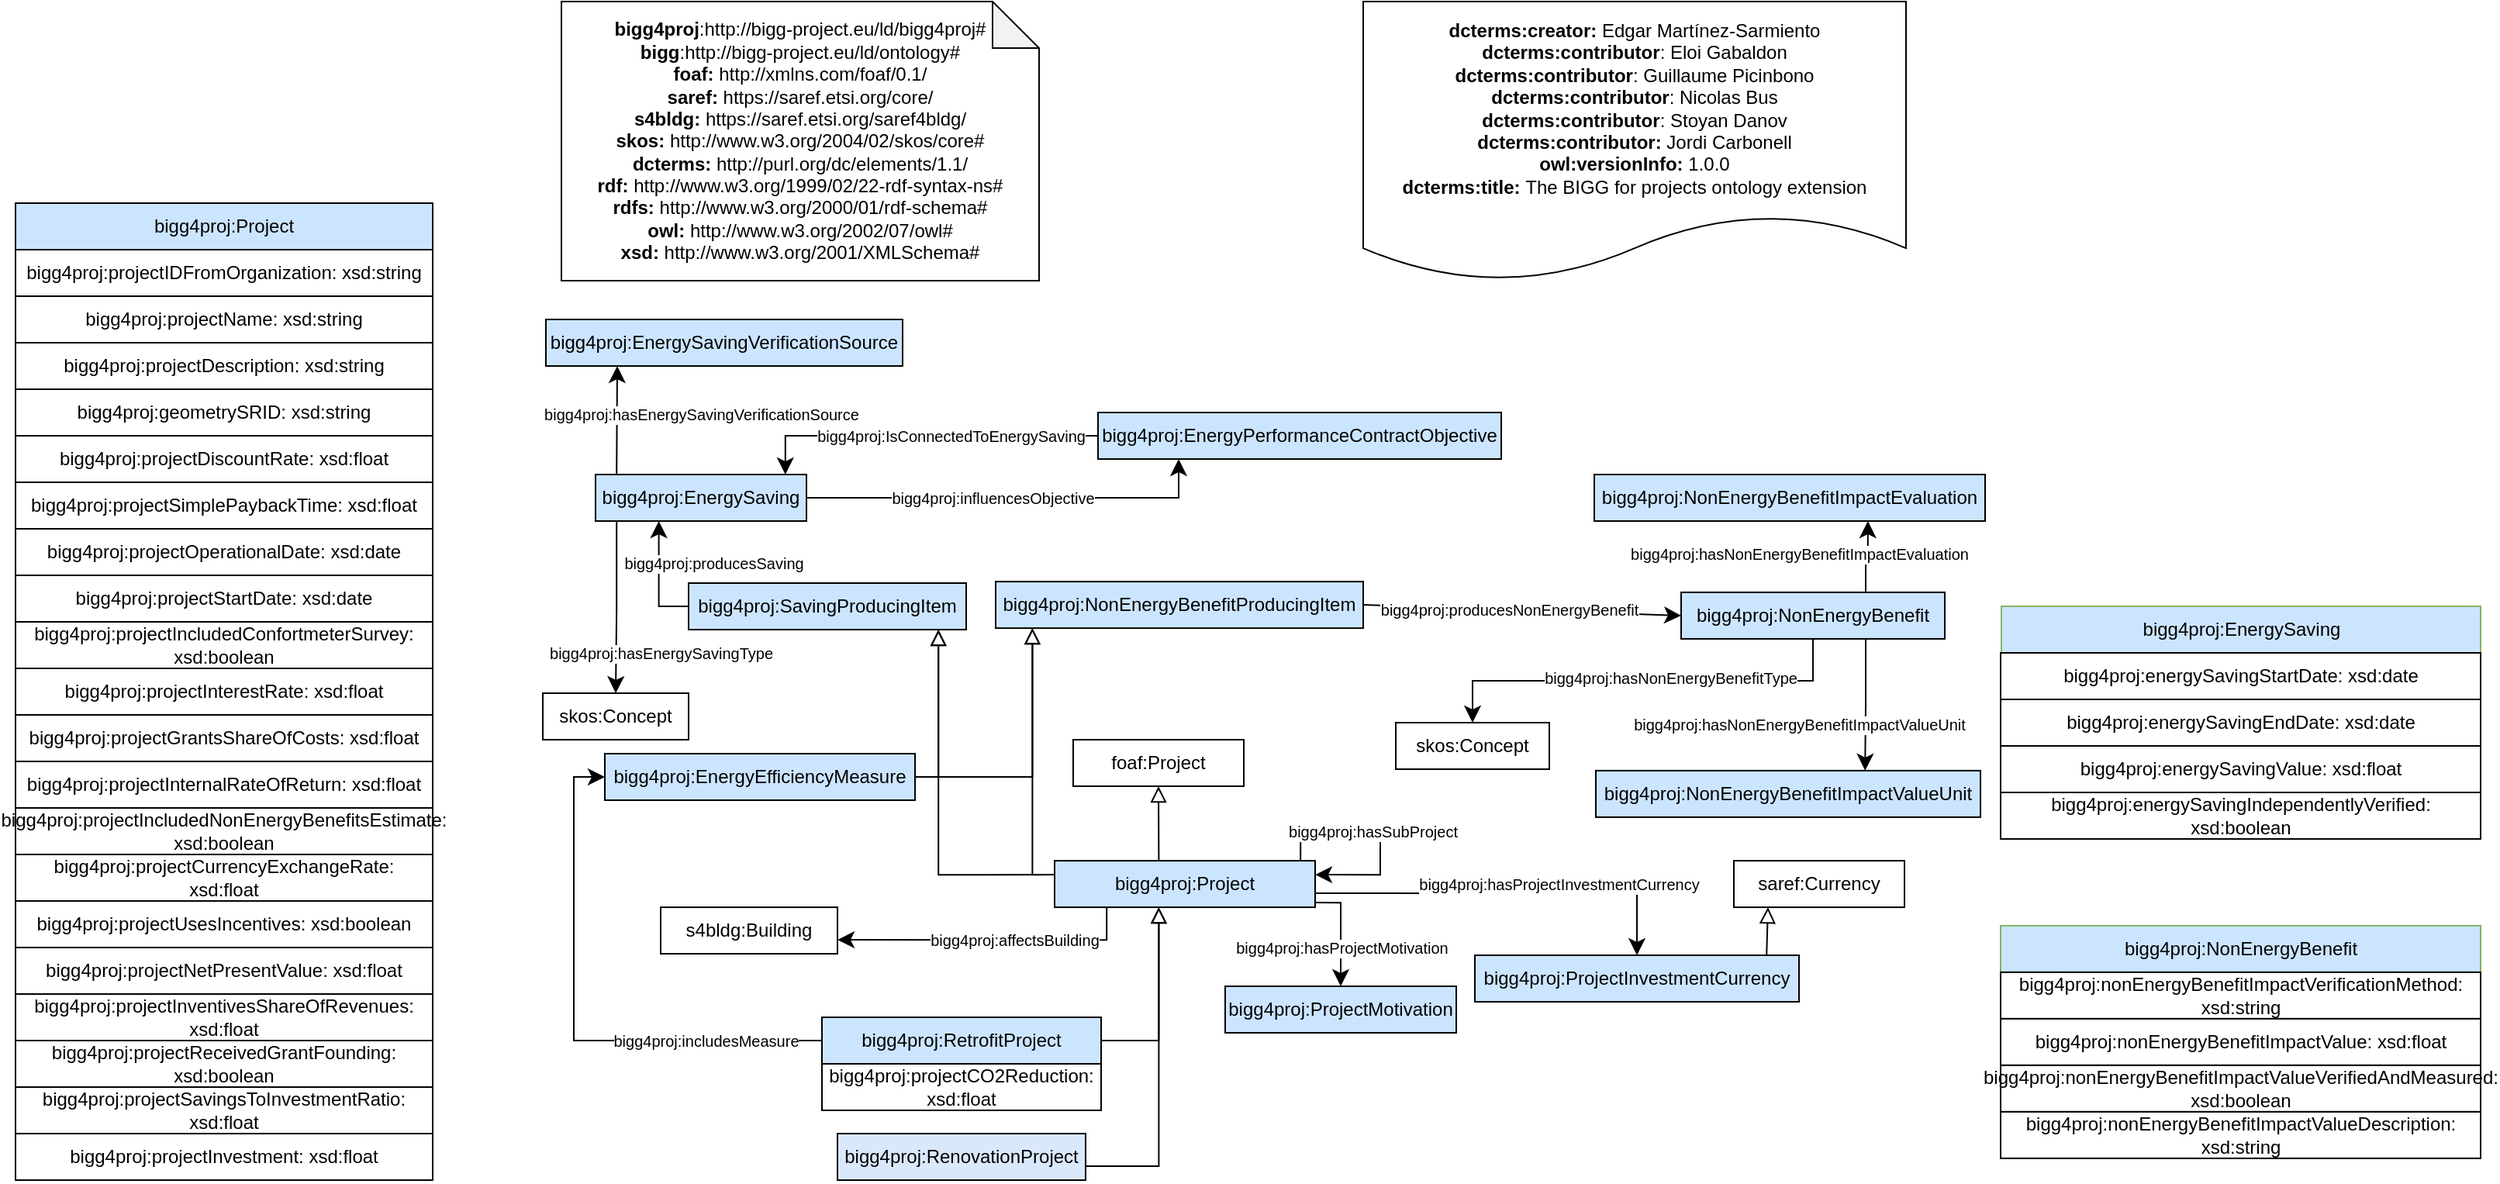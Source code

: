 <mxfile version="20.5.3" type="embed"><diagram id="KgLYHpspB5AZDMCy-aYB" name="Page-1"><mxGraphModel dx="1613" dy="308" grid="1" gridSize="10" guides="1" tooltips="1" connect="1" arrows="1" fold="1" page="1" pageScale="1" pageWidth="827" pageHeight="1169" math="0" shadow="0"><root><mxCell id="0"/><mxCell id="1" parent="0"/><mxCell id="3" value="&lt;div&gt;&lt;b&gt;bigg4proj&lt;/b&gt;:http://bigg-project.eu/ld/bigg4proj#&lt;/div&gt;&lt;div&gt;&lt;b&gt;bigg&lt;/b&gt;:http://bigg-project.eu/ld/ontology#&lt;br&gt;&lt;/div&gt;&lt;div&gt;&lt;/div&gt;&lt;div&gt;&lt;/div&gt;&lt;b&gt;foaf:&amp;nbsp;&lt;/b&gt;http://xmlns.com/foaf/0.1/&lt;br&gt;&lt;b&gt;saref:&lt;/b&gt;&amp;nbsp;https://saref.etsi.org/core/&lt;br&gt;&lt;b&gt;s4bldg:&amp;nbsp;&lt;/b&gt;https://saref.etsi.org/saref4bldg/&lt;br&gt;&lt;b&gt;skos:&amp;nbsp;&lt;/b&gt;http://www.w3.org/2004/02/skos/core#&lt;br&gt;&lt;span style=&quot;border-color: var(--border-color);&quot;&gt;&lt;b&gt;dcterms:&lt;/b&gt;&amp;nbsp;http://purl.org/dc/elements/1.1/&lt;br&gt;&lt;div&gt;&lt;b&gt;rdf:&amp;nbsp;&lt;/b&gt;http://www.w3.org/1999/02/22-rdf-syntax-ns#&lt;/div&gt;&lt;div&gt;&lt;b&gt;rdfs:&amp;nbsp;&lt;/b&gt;http://www.w3.org/2000/01/rdf-schema#&lt;/div&gt;&lt;div&gt;&lt;b&gt;owl:&lt;/b&gt;&amp;nbsp;http://www.w3.org/2002/07/owl#&lt;/div&gt;&lt;div&gt;&lt;b&gt;xsd:&amp;nbsp;&lt;/b&gt;http://www.w3.org/2001/XMLSchema#&lt;/div&gt;&lt;/span&gt;" style="shape=note;whiteSpace=wrap;html=1;backgroundOutline=1;darkOpacity=0.05;align=center;" parent="1" vertex="1"><mxGeometry x="-418" y="160" width="308" height="180" as="geometry"/></mxCell><mxCell id="189" value="&lt;div style=&quot;&quot;&gt;&lt;div&gt;&lt;b&gt;dcterms:creator:&lt;/b&gt;&amp;nbsp;Edgar Martínez-Sarmiento&lt;/div&gt;&lt;div&gt;&lt;div&gt;&lt;b&gt;dc&lt;/b&gt;&lt;b&gt;terms&lt;/b&gt;&lt;b&gt;:contributor&lt;/b&gt;:&amp;nbsp;Eloi Gabaldon&lt;/div&gt;&lt;div&gt;&lt;b&gt;dc&lt;/b&gt;&lt;b&gt;terms&lt;/b&gt;&lt;b&gt;:contributor&lt;/b&gt;:&amp;nbsp;Guillaume Picinbono&lt;/div&gt;&lt;div&gt;&lt;b&gt;dc&lt;/b&gt;&lt;b&gt;terms&lt;/b&gt;&lt;b&gt;:contributor&lt;/b&gt;:&amp;nbsp;Nicolas Bus&lt;/div&gt;&lt;div&gt;&lt;b&gt;dc&lt;/b&gt;&lt;b&gt;terms&lt;/b&gt;&lt;b&gt;:contributor&lt;/b&gt;:&amp;nbsp;Stoyan Danov&lt;/div&gt;&lt;div&gt;&lt;b&gt;dc&lt;/b&gt;&lt;b&gt;terms&lt;/b&gt;&lt;b&gt;:contributor:&amp;nbsp;&lt;/b&gt;Jordi Carbonell&lt;/div&gt;&lt;/div&gt;&lt;div&gt;&lt;b&gt;owl:versionInfo:&lt;/b&gt;&amp;nbsp;1.0.0&lt;/div&gt;&lt;div&gt;&lt;b&gt;dcterms:title:&lt;/b&gt;&amp;nbsp;The BIGG for projects ontology extension&lt;/div&gt;&lt;/div&gt;" style="shape=document;whiteSpace=wrap;html=1;boundedLbl=1;labelBackgroundColor=#ffffff;strokeColor=#000000;fontSize=12;fontColor=#000000;size=0.233;align=center;labelPosition=center;verticalLabelPosition=middle;verticalAlign=middle;" parent="1" vertex="1"><mxGeometry x="99" y="160" width="350" height="180" as="geometry"/></mxCell><mxCell id="393" value="bigg4proj:Project" style="rounded=0;whiteSpace=wrap;html=1;snapToPoint=1;points=[[0.1,0],[0.2,0],[0.3,0],[0.4,0],[0.5,0],[0.6,0],[0.7,0],[0.8,0],[0.9,0],[0,0.1],[0,0.3],[0,0.5],[0,0.7],[0,0.9],[0.1,1],[0.2,1],[0.3,1],[0.4,1],[0.5,1],[0.6,1],[0.7,1],[0.8,1],[0.9,1],[1,0.1],[1,0.3],[1,0.5],[1,0.7],[1,0.9]];fillColor=#CCE5FF;strokeColor=#000000;" parent="1" vertex="1"><mxGeometry x="-770" y="290" width="269" height="30" as="geometry"/></mxCell><mxCell id="394" value="&lt;font style=&quot;font-size: 12px;&quot;&gt;bigg4proj:projectIDFromOrganization: xsd:string&lt;/font&gt;" style="rounded=0;whiteSpace=wrap;html=1;snapToPoint=1;points=[[0.1,0],[0.2,0],[0.3,0],[0.4,0],[0.5,0],[0.6,0],[0.7,0],[0.8,0],[0.9,0],[0,0.1],[0,0.3],[0,0.5],[0,0.7],[0,0.9],[0.1,1],[0.2,1],[0.3,1],[0.4,1],[0.5,1],[0.6,1],[0.7,1],[0.8,1],[0.9,1],[1,0.1],[1,0.3],[1,0.5],[1,0.7],[1,0.9]];fontSize=8;" parent="1" vertex="1"><mxGeometry x="-770" y="320" width="269" height="30" as="geometry"/></mxCell><mxCell id="395" value="&lt;font style=&quot;font-size: 12px;&quot;&gt;bigg4proj:projectName: xsd:string&lt;/font&gt;" style="rounded=0;whiteSpace=wrap;html=1;snapToPoint=1;points=[[0.1,0],[0.2,0],[0.3,0],[0.4,0],[0.5,0],[0.6,0],[0.7,0],[0.8,0],[0.9,0],[0,0.1],[0,0.3],[0,0.5],[0,0.7],[0,0.9],[0.1,1],[0.2,1],[0.3,1],[0.4,1],[0.5,1],[0.6,1],[0.7,1],[0.8,1],[0.9,1],[1,0.1],[1,0.3],[1,0.5],[1,0.7],[1,0.9]];fontSize=8;" parent="1" vertex="1"><mxGeometry x="-770" y="350" width="269" height="30" as="geometry"/></mxCell><mxCell id="396" value="&lt;font style=&quot;font-size: 12px;&quot;&gt;bigg4proj:projectDescription: xsd:string&lt;/font&gt;" style="rounded=0;whiteSpace=wrap;html=1;snapToPoint=1;points=[[0.1,0],[0.2,0],[0.3,0],[0.4,0],[0.5,0],[0.6,0],[0.7,0],[0.8,0],[0.9,0],[0,0.1],[0,0.3],[0,0.5],[0,0.7],[0,0.9],[0.1,1],[0.2,1],[0.3,1],[0.4,1],[0.5,1],[0.6,1],[0.7,1],[0.8,1],[0.9,1],[1,0.1],[1,0.3],[1,0.5],[1,0.7],[1,0.9]];fontSize=8;" parent="1" vertex="1"><mxGeometry x="-770" y="380" width="269" height="30" as="geometry"/></mxCell><mxCell id="397" value="&lt;font style=&quot;font-size: 12px;&quot;&gt;bigg4proj:geometrySRID: xsd:string&lt;/font&gt;" style="rounded=0;whiteSpace=wrap;html=1;snapToPoint=1;points=[[0.1,0],[0.2,0],[0.3,0],[0.4,0],[0.5,0],[0.6,0],[0.7,0],[0.8,0],[0.9,0],[0,0.1],[0,0.3],[0,0.5],[0,0.7],[0,0.9],[0.1,1],[0.2,1],[0.3,1],[0.4,1],[0.5,1],[0.6,1],[0.7,1],[0.8,1],[0.9,1],[1,0.1],[1,0.3],[1,0.5],[1,0.7],[1,0.9]];fontSize=8;" parent="1" vertex="1"><mxGeometry x="-770" y="410" width="269" height="30" as="geometry"/></mxCell><mxCell id="399" value="&lt;font style=&quot;font-size: 12px;&quot;&gt;bigg4proj:projectDiscountRate: xsd:float&lt;/font&gt;" style="rounded=0;whiteSpace=wrap;html=1;snapToPoint=1;points=[[0.1,0],[0.2,0],[0.3,0],[0.4,0],[0.5,0],[0.6,0],[0.7,0],[0.8,0],[0.9,0],[0,0.1],[0,0.3],[0,0.5],[0,0.7],[0,0.9],[0.1,1],[0.2,1],[0.3,1],[0.4,1],[0.5,1],[0.6,1],[0.7,1],[0.8,1],[0.9,1],[1,0.1],[1,0.3],[1,0.5],[1,0.7],[1,0.9]];fontSize=8;" parent="1" vertex="1"><mxGeometry x="-770" y="440" width="269" height="30" as="geometry"/></mxCell><mxCell id="400" value="&lt;font style=&quot;font-size: 12px;&quot;&gt;bigg4proj:projectSimplePaybackTime: xsd:float&lt;/font&gt;" style="rounded=0;whiteSpace=wrap;html=1;snapToPoint=1;points=[[0.1,0],[0.2,0],[0.3,0],[0.4,0],[0.5,0],[0.6,0],[0.7,0],[0.8,0],[0.9,0],[0,0.1],[0,0.3],[0,0.5],[0,0.7],[0,0.9],[0.1,1],[0.2,1],[0.3,1],[0.4,1],[0.5,1],[0.6,1],[0.7,1],[0.8,1],[0.9,1],[1,0.1],[1,0.3],[1,0.5],[1,0.7],[1,0.9]];fontSize=8;" parent="1" vertex="1"><mxGeometry x="-770" y="470" width="269" height="30" as="geometry"/></mxCell><mxCell id="401" value="&lt;font style=&quot;font-size: 12px;&quot;&gt;bigg4proj:projectOperationalDate: xsd:date&lt;/font&gt;" style="rounded=0;whiteSpace=wrap;html=1;snapToPoint=1;points=[[0.1,0],[0.2,0],[0.3,0],[0.4,0],[0.5,0],[0.6,0],[0.7,0],[0.8,0],[0.9,0],[0,0.1],[0,0.3],[0,0.5],[0,0.7],[0,0.9],[0.1,1],[0.2,1],[0.3,1],[0.4,1],[0.5,1],[0.6,1],[0.7,1],[0.8,1],[0.9,1],[1,0.1],[1,0.3],[1,0.5],[1,0.7],[1,0.9]];fontSize=8;" parent="1" vertex="1"><mxGeometry x="-770" y="500" width="269" height="30" as="geometry"/></mxCell><mxCell id="402" value="&lt;font style=&quot;font-size: 12px;&quot;&gt;bigg4proj:projectStartDate: xsd:date&lt;/font&gt;" style="rounded=0;whiteSpace=wrap;html=1;snapToPoint=1;points=[[0.1,0],[0.2,0],[0.3,0],[0.4,0],[0.5,0],[0.6,0],[0.7,0],[0.8,0],[0.9,0],[0,0.1],[0,0.3],[0,0.5],[0,0.7],[0,0.9],[0.1,1],[0.2,1],[0.3,1],[0.4,1],[0.5,1],[0.6,1],[0.7,1],[0.8,1],[0.9,1],[1,0.1],[1,0.3],[1,0.5],[1,0.7],[1,0.9]];fontSize=8;" parent="1" vertex="1"><mxGeometry x="-770" y="530" width="269" height="30" as="geometry"/></mxCell><mxCell id="403" value="&lt;font style=&quot;font-size: 12px;&quot;&gt;bigg4proj:projectIncludedConfortmeterSurvey: xsd:boolean&lt;/font&gt;" style="rounded=0;whiteSpace=wrap;html=1;snapToPoint=1;points=[[0.1,0],[0.2,0],[0.3,0],[0.4,0],[0.5,0],[0.6,0],[0.7,0],[0.8,0],[0.9,0],[0,0.1],[0,0.3],[0,0.5],[0,0.7],[0,0.9],[0.1,1],[0.2,1],[0.3,1],[0.4,1],[0.5,1],[0.6,1],[0.7,1],[0.8,1],[0.9,1],[1,0.1],[1,0.3],[1,0.5],[1,0.7],[1,0.9]];fontSize=8;" parent="1" vertex="1"><mxGeometry x="-770" y="560" width="269" height="30" as="geometry"/></mxCell><mxCell id="404" value="&lt;font style=&quot;font-size: 12px;&quot;&gt;bigg4proj:projectInterestRate: xsd:float&lt;/font&gt;" style="rounded=0;whiteSpace=wrap;html=1;snapToPoint=1;points=[[0.1,0],[0.2,0],[0.3,0],[0.4,0],[0.5,0],[0.6,0],[0.7,0],[0.8,0],[0.9,0],[0,0.1],[0,0.3],[0,0.5],[0,0.7],[0,0.9],[0.1,1],[0.2,1],[0.3,1],[0.4,1],[0.5,1],[0.6,1],[0.7,1],[0.8,1],[0.9,1],[1,0.1],[1,0.3],[1,0.5],[1,0.7],[1,0.9]];fontSize=8;" parent="1" vertex="1"><mxGeometry x="-770" y="590" width="269" height="30" as="geometry"/></mxCell><mxCell id="405" value="&lt;font style=&quot;font-size: 12px;&quot;&gt;bigg4proj:projectGrantsShareOfCosts: xsd:float&lt;/font&gt;" style="rounded=0;whiteSpace=wrap;html=1;snapToPoint=1;points=[[0.1,0],[0.2,0],[0.3,0],[0.4,0],[0.5,0],[0.6,0],[0.7,0],[0.8,0],[0.9,0],[0,0.1],[0,0.3],[0,0.5],[0,0.7],[0,0.9],[0.1,1],[0.2,1],[0.3,1],[0.4,1],[0.5,1],[0.6,1],[0.7,1],[0.8,1],[0.9,1],[1,0.1],[1,0.3],[1,0.5],[1,0.7],[1,0.9]];fontSize=8;" parent="1" vertex="1"><mxGeometry x="-770" y="620" width="269" height="30" as="geometry"/></mxCell><mxCell id="406" value="&lt;font style=&quot;font-size: 12px;&quot;&gt;bigg4proj:projectInternalRateOfReturn: xsd:float&lt;/font&gt;" style="rounded=0;whiteSpace=wrap;html=1;snapToPoint=1;points=[[0.1,0],[0.2,0],[0.3,0],[0.4,0],[0.5,0],[0.6,0],[0.7,0],[0.8,0],[0.9,0],[0,0.1],[0,0.3],[0,0.5],[0,0.7],[0,0.9],[0.1,1],[0.2,1],[0.3,1],[0.4,1],[0.5,1],[0.6,1],[0.7,1],[0.8,1],[0.9,1],[1,0.1],[1,0.3],[1,0.5],[1,0.7],[1,0.9]];fontSize=8;" parent="1" vertex="1"><mxGeometry x="-770" y="650" width="269" height="30" as="geometry"/></mxCell><mxCell id="407" value="&lt;font style=&quot;font-size: 12px;&quot;&gt;bigg4proj:projectIncludedNonEnergyBenefitsEstimate: xsd:boolean&lt;/font&gt;" style="rounded=0;whiteSpace=wrap;html=1;snapToPoint=1;points=[[0.1,0],[0.2,0],[0.3,0],[0.4,0],[0.5,0],[0.6,0],[0.7,0],[0.8,0],[0.9,0],[0,0.1],[0,0.3],[0,0.5],[0,0.7],[0,0.9],[0.1,1],[0.2,1],[0.3,1],[0.4,1],[0.5,1],[0.6,1],[0.7,1],[0.8,1],[0.9,1],[1,0.1],[1,0.3],[1,0.5],[1,0.7],[1,0.9]];fontSize=8;" parent="1" vertex="1"><mxGeometry x="-770" y="680" width="269" height="30" as="geometry"/></mxCell><mxCell id="408" value="&lt;font style=&quot;font-size: 12px;&quot;&gt;bigg4proj:projectCurrencyExchangeRate: xsd:float&lt;/font&gt;" style="rounded=0;whiteSpace=wrap;html=1;snapToPoint=1;points=[[0.1,0],[0.2,0],[0.3,0],[0.4,0],[0.5,0],[0.6,0],[0.7,0],[0.8,0],[0.9,0],[0,0.1],[0,0.3],[0,0.5],[0,0.7],[0,0.9],[0.1,1],[0.2,1],[0.3,1],[0.4,1],[0.5,1],[0.6,1],[0.7,1],[0.8,1],[0.9,1],[1,0.1],[1,0.3],[1,0.5],[1,0.7],[1,0.9]];fontSize=8;" parent="1" vertex="1"><mxGeometry x="-770" y="710" width="269" height="30" as="geometry"/></mxCell><mxCell id="409" value="&lt;font style=&quot;font-size: 12px;&quot;&gt;bigg4proj:projectUsesIncentives: xsd:boolean&lt;/font&gt;" style="rounded=0;whiteSpace=wrap;html=1;snapToPoint=1;points=[[0.1,0],[0.2,0],[0.3,0],[0.4,0],[0.5,0],[0.6,0],[0.7,0],[0.8,0],[0.9,0],[0,0.1],[0,0.3],[0,0.5],[0,0.7],[0,0.9],[0.1,1],[0.2,1],[0.3,1],[0.4,1],[0.5,1],[0.6,1],[0.7,1],[0.8,1],[0.9,1],[1,0.1],[1,0.3],[1,0.5],[1,0.7],[1,0.9]];fontSize=8;" parent="1" vertex="1"><mxGeometry x="-770" y="740" width="269" height="30" as="geometry"/></mxCell><mxCell id="410" value="&lt;font style=&quot;font-size: 12px;&quot;&gt;bigg4proj:projectNetPresentValue: xsd:float&lt;/font&gt;" style="rounded=0;whiteSpace=wrap;html=1;snapToPoint=1;points=[[0.1,0],[0.2,0],[0.3,0],[0.4,0],[0.5,0],[0.6,0],[0.7,0],[0.8,0],[0.9,0],[0,0.1],[0,0.3],[0,0.5],[0,0.7],[0,0.9],[0.1,1],[0.2,1],[0.3,1],[0.4,1],[0.5,1],[0.6,1],[0.7,1],[0.8,1],[0.9,1],[1,0.1],[1,0.3],[1,0.5],[1,0.7],[1,0.9]];fontSize=8;" parent="1" vertex="1"><mxGeometry x="-770" y="770" width="269" height="30" as="geometry"/></mxCell><mxCell id="411" value="&lt;font style=&quot;font-size: 12px;&quot;&gt;bigg4proj:projectInventivesShareOfRevenues: xsd:float&lt;/font&gt;" style="rounded=0;whiteSpace=wrap;html=1;snapToPoint=1;points=[[0.1,0],[0.2,0],[0.3,0],[0.4,0],[0.5,0],[0.6,0],[0.7,0],[0.8,0],[0.9,0],[0,0.1],[0,0.3],[0,0.5],[0,0.7],[0,0.9],[0.1,1],[0.2,1],[0.3,1],[0.4,1],[0.5,1],[0.6,1],[0.7,1],[0.8,1],[0.9,1],[1,0.1],[1,0.3],[1,0.5],[1,0.7],[1,0.9]];fontSize=8;" parent="1" vertex="1"><mxGeometry x="-770" y="800" width="269" height="30" as="geometry"/></mxCell><mxCell id="412" value="&lt;font style=&quot;font-size: 12px;&quot;&gt;bigg4proj:projectReceivedGrantFounding: xsd:boolean&lt;/font&gt;" style="rounded=0;whiteSpace=wrap;html=1;snapToPoint=1;points=[[0.1,0],[0.2,0],[0.3,0],[0.4,0],[0.5,0],[0.6,0],[0.7,0],[0.8,0],[0.9,0],[0,0.1],[0,0.3],[0,0.5],[0,0.7],[0,0.9],[0.1,1],[0.2,1],[0.3,1],[0.4,1],[0.5,1],[0.6,1],[0.7,1],[0.8,1],[0.9,1],[1,0.1],[1,0.3],[1,0.5],[1,0.7],[1,0.9]];fontSize=8;" parent="1" vertex="1"><mxGeometry x="-770" y="830" width="269" height="30" as="geometry"/></mxCell><mxCell id="413" value="&lt;font style=&quot;font-size: 12px;&quot;&gt;bigg4proj:projectSavingsToInvestmentRatio: xsd:float&lt;/font&gt;" style="rounded=0;whiteSpace=wrap;html=1;snapToPoint=1;points=[[0.1,0],[0.2,0],[0.3,0],[0.4,0],[0.5,0],[0.6,0],[0.7,0],[0.8,0],[0.9,0],[0,0.1],[0,0.3],[0,0.5],[0,0.7],[0,0.9],[0.1,1],[0.2,1],[0.3,1],[0.4,1],[0.5,1],[0.6,1],[0.7,1],[0.8,1],[0.9,1],[1,0.1],[1,0.3],[1,0.5],[1,0.7],[1,0.9]];fontSize=8;" parent="1" vertex="1"><mxGeometry x="-770" y="860" width="269" height="30" as="geometry"/></mxCell><mxCell id="414" value="&lt;font style=&quot;font-size: 12px;&quot;&gt;bigg4proj:projectInvestment: xsd:float&lt;/font&gt;" style="rounded=0;whiteSpace=wrap;html=1;snapToPoint=1;points=[[0.1,0],[0.2,0],[0.3,0],[0.4,0],[0.5,0],[0.6,0],[0.7,0],[0.8,0],[0.9,0],[0,0.1],[0,0.3],[0,0.5],[0,0.7],[0,0.9],[0.1,1],[0.2,1],[0.3,1],[0.4,1],[0.5,1],[0.6,1],[0.7,1],[0.8,1],[0.9,1],[1,0.1],[1,0.3],[1,0.5],[1,0.7],[1,0.9]];fontSize=8;" parent="1" vertex="1"><mxGeometry x="-770" y="890" width="269" height="30" as="geometry"/></mxCell><mxCell id="416" value="&lt;font style=&quot;font-size: 12px;&quot;&gt;bigg4proj:projectCO2Reduction: xsd:float&lt;/font&gt;" style="rounded=0;whiteSpace=wrap;html=1;snapToPoint=1;points=[[0.1,0],[0.2,0],[0.3,0],[0.4,0],[0.5,0],[0.6,0],[0.7,0],[0.8,0],[0.9,0],[0,0.1],[0,0.3],[0,0.5],[0,0.7],[0,0.9],[0.1,1],[0.2,1],[0.3,1],[0.4,1],[0.5,1],[0.6,1],[0.7,1],[0.8,1],[0.9,1],[1,0.1],[1,0.3],[1,0.5],[1,0.7],[1,0.9]];fontSize=8;" parent="1" vertex="1"><mxGeometry x="-250" y="845" width="180" height="30" as="geometry"/></mxCell><mxCell id="418" value="s4bldg:Building" style="rounded=0;whiteSpace=wrap;html=1;snapToPoint=1;points=[[0.1,0],[0.2,0],[0.3,0],[0.4,0],[0.5,0],[0.6,0],[0.7,0],[0.8,0],[0.9,0],[0,0.1],[0,0.3],[0,0.5],[0,0.7],[0,0.9],[0.1,1],[0.2,1],[0.3,1],[0.4,1],[0.5,1],[0.6,1],[0.7,1],[0.8,1],[0.9,1],[1,0.1],[1,0.3],[1,0.5],[1,0.7],[1,0.9]];" parent="1" vertex="1"><mxGeometry x="-354" y="744.05" width="114" height="30" as="geometry"/></mxCell><mxCell id="419" value="bigg4proj:Project" style="rounded=0;whiteSpace=wrap;html=1;snapToPoint=1;points=[[0.1,0],[0.2,0],[0.3,0],[0.4,0],[0.5,0],[0.6,0],[0.7,0],[0.8,0],[0.9,0],[0,0.1],[0,0.3],[0,0.5],[0,0.7],[0,0.9],[0.1,1],[0.2,1],[0.3,1],[0.4,1],[0.5,1],[0.6,1],[0.7,1],[0.8,1],[0.9,1],[1,0.1],[1,0.3],[1,0.5],[1,0.7],[1,0.9]];fillColor=#CCE5FF;" parent="1" vertex="1"><mxGeometry x="-100" y="714.05" width="168" height="30" as="geometry"/></mxCell><mxCell id="422" value="" style="endArrow=classic;html=1;endSize=8;arcSize=0;rounded=0;fontFamily=Helvetica;fontSize=10;fontColor=#000000;exitX=0.2;exitY=1;exitDx=0;exitDy=0;entryX=1;entryY=0.7;entryDx=0;entryDy=0;edgeStyle=orthogonalEdgeStyle;" parent="1" source="419" target="418" edge="1"><mxGeometry width="50" height="50" relative="1" as="geometry"><mxPoint x="-156" y="913.05" as="sourcePoint"/><mxPoint x="-25" y="974.05" as="targetPoint"/></mxGeometry></mxCell><mxCell id="423" value="&lt;div&gt;bigg4proj:affectsBuilding&lt;/div&gt;" style="text;html=1;align=center;verticalAlign=middle;resizable=0;points=[];labelBackgroundColor=#ffffff;fontFamily=Helvetica;fontSize=10;fontColor=#000000;" parent="422" vertex="1" connectable="0"><mxGeometry x="-0.127" relative="1" as="geometry"><mxPoint x="4.17" as="offset"/></mxGeometry></mxCell><mxCell id="425" value="bigg4proj:RetrofitProject" style="rounded=0;whiteSpace=wrap;html=1;snapToPoint=1;points=[[0.1,0],[0.2,0],[0.3,0],[0.4,0],[0.5,0],[0.6,0],[0.7,0],[0.8,0],[0.9,0],[0,0.1],[0,0.3],[0,0.5],[0,0.7],[0,0.9],[0.1,1],[0.2,1],[0.3,1],[0.4,1],[0.5,1],[0.6,1],[0.7,1],[0.8,1],[0.9,1],[1,0.1],[1,0.3],[1,0.5],[1,0.7],[1,0.9]];fillColor=#CCE5FF;" parent="1" vertex="1"><mxGeometry x="-250" y="815" width="180" height="30" as="geometry"/></mxCell><mxCell id="426" value="bigg4proj:RenovationProject" style="rounded=0;whiteSpace=wrap;html=1;snapToPoint=1;points=[[0.1,0],[0.2,0],[0.3,0],[0.4,0],[0.5,0],[0.6,0],[0.7,0],[0.8,0],[0.9,0],[0,0.1],[0,0.3],[0,0.5],[0,0.7],[0,0.9],[0.1,1],[0.2,1],[0.3,1],[0.4,1],[0.5,1],[0.6,1],[0.7,1],[0.8,1],[0.9,1],[1,0.1],[1,0.3],[1,0.5],[1,0.7],[1,0.9]];fillColor=#dae8fc;strokeColor=#000000;" parent="1" vertex="1"><mxGeometry x="-240" y="890" width="160" height="30" as="geometry"/></mxCell><mxCell id="427" value="" style="endArrow=block;html=1;fontColor=#000099;endFill=0;endSize=8;arcSize=0;rounded=0;edgeStyle=orthogonalEdgeStyle;exitX=1;exitY=0.5;exitDx=0;exitDy=0;entryX=0.4;entryY=1;entryDx=0;entryDy=0;" parent="1" source="425" target="419" edge="1"><mxGeometry width="50" height="50" relative="1" as="geometry"><mxPoint x="414.5" y="494.05" as="sourcePoint"/><mxPoint x="-21.5" y="474.05" as="targetPoint"/></mxGeometry></mxCell><mxCell id="428" value="" style="endArrow=block;html=1;fontColor=#000099;exitX=1;exitY=0.7;exitDx=0;exitDy=0;endFill=0;endSize=8;arcSize=0;rounded=0;entryX=0.4;entryY=1;entryDx=0;entryDy=0;edgeStyle=orthogonalEdgeStyle;" parent="1" source="426" target="419" edge="1"><mxGeometry width="50" height="50" relative="1" as="geometry"><mxPoint x="-571.5" y="855" as="sourcePoint"/><mxPoint x="-70" y="745" as="targetPoint"/></mxGeometry></mxCell><mxCell id="433" value="" style="endArrow=classic;html=1;endSize=8;arcSize=0;rounded=0;fontFamily=Helvetica;fontSize=10;fontColor=#000000;exitX=0.944;exitY=0.017;exitDx=0;exitDy=0;edgeStyle=orthogonalEdgeStyle;entryX=1;entryY=0.3;entryDx=0;entryDy=0;exitPerimeter=0;" parent="1" source="419" target="419" edge="1"><mxGeometry width="50" height="50" relative="1" as="geometry"><mxPoint x="199.0" y="734.05" as="sourcePoint"/><mxPoint x="91" y="729.05" as="targetPoint"/><Array as="points"><mxPoint x="58" y="695"/><mxPoint x="110" y="695"/><mxPoint x="110" y="723"/></Array></mxGeometry></mxCell><mxCell id="434" value="&lt;div&gt;bigg4proj:hasSubProject&lt;/div&gt;" style="text;html=1;align=center;verticalAlign=middle;resizable=0;points=[];labelBackgroundColor=#ffffff;fontFamily=Helvetica;fontSize=10;fontColor=#000000;" parent="433" vertex="1" connectable="0"><mxGeometry x="-0.127" relative="1" as="geometry"><mxPoint x="4.17" as="offset"/></mxGeometry></mxCell><mxCell id="436" value="bigg4proj:ProjectInvestmentCurrency" style="rounded=0;whiteSpace=wrap;html=1;snapToPoint=1;points=[[0.1,0],[0.2,0],[0.3,0],[0.4,0],[0.5,0],[0.6,0],[0.7,0],[0.8,0],[0.9,0],[0,0.1],[0,0.3],[0,0.5],[0,0.7],[0,0.9],[0.1,1],[0.2,1],[0.3,1],[0.4,1],[0.5,1],[0.6,1],[0.7,1],[0.8,1],[0.9,1],[1,0.1],[1,0.3],[1,0.5],[1,0.7],[1,0.9]];fillColor=#CCE5FF;" parent="1" vertex="1"><mxGeometry x="171" y="775" width="209" height="30" as="geometry"/></mxCell><mxCell id="437" value="" style="endArrow=classic;html=1;endSize=8;arcSize=0;rounded=0;fontFamily=Helvetica;fontSize=10;fontColor=#000000;entryX=0.5;entryY=0;entryDx=0;entryDy=0;edgeStyle=orthogonalEdgeStyle;exitX=1;exitY=0.7;exitDx=0;exitDy=0;" parent="1" source="419" target="436" edge="1"><mxGeometry width="50" height="50" relative="1" as="geometry"><mxPoint x="68" y="459.05" as="sourcePoint"/><mxPoint x="-125" y="859.05" as="targetPoint"/></mxGeometry></mxCell><mxCell id="438" value="&lt;div&gt;bigg4proj:hasProjectInvestmentCurrency&lt;/div&gt;" style="text;html=1;align=center;verticalAlign=middle;resizable=0;points=[];labelBackgroundColor=#ffffff;fontFamily=Helvetica;fontSize=10;fontColor=#000000;" parent="437" vertex="1" connectable="0"><mxGeometry x="-0.127" relative="1" as="geometry"><mxPoint x="49" y="-6" as="offset"/></mxGeometry></mxCell><mxCell id="440" value="bigg4proj:ProjectMotivation" style="rounded=0;whiteSpace=wrap;html=1;snapToPoint=1;points=[[0.1,0],[0.2,0],[0.3,0],[0.4,0],[0.5,0],[0.6,0],[0.7,0],[0.8,0],[0.9,0],[0,0.1],[0,0.3],[0,0.5],[0,0.7],[0,0.9],[0.1,1],[0.2,1],[0.3,1],[0.4,1],[0.5,1],[0.6,1],[0.7,1],[0.8,1],[0.9,1],[1,0.1],[1,0.3],[1,0.5],[1,0.7],[1,0.9]];fillColor=#CCE5FF;" parent="1" vertex="1"><mxGeometry x="10" y="795" width="149" height="30" as="geometry"/></mxCell><mxCell id="441" value="" style="endArrow=classic;html=1;endSize=8;arcSize=0;rounded=0;fontFamily=Helvetica;fontSize=10;fontColor=#000000;entryX=0.5;entryY=0;entryDx=0;entryDy=0;exitX=1;exitY=0.9;exitDx=0;exitDy=0;edgeStyle=orthogonalEdgeStyle;" parent="1" source="419" target="440" edge="1"><mxGeometry width="50" height="50" relative="1" as="geometry"><mxPoint x="68" y="459.05" as="sourcePoint"/><mxPoint x="265" y="449.05" as="targetPoint"/></mxGeometry></mxCell><mxCell id="442" value="&lt;div&gt;bigg4proj:hasProjectMotivation&lt;/div&gt;" style="text;html=1;align=center;verticalAlign=middle;resizable=0;points=[];labelBackgroundColor=#ffffff;fontFamily=Helvetica;fontSize=10;fontColor=#000000;" parent="441" vertex="1" connectable="0"><mxGeometry x="-0.127" relative="1" as="geometry"><mxPoint y="15" as="offset"/></mxGeometry></mxCell><mxCell id="443" value="bigg4proj:EnergyEfficiencyMeasure" style="rounded=0;whiteSpace=wrap;html=1;snapToPoint=1;points=[[0.1,0],[0.2,0],[0.3,0],[0.4,0],[0.5,0],[0.6,0],[0.7,0],[0.8,0],[0.9,0],[0,0.1],[0,0.3],[0,0.5],[0,0.7],[0,0.9],[0.1,1],[0.2,1],[0.3,1],[0.4,1],[0.5,1],[0.6,1],[0.7,1],[0.8,1],[0.9,1],[1,0.1],[1,0.3],[1,0.5],[1,0.7],[1,0.9]];fillColor=#CCE5FF;" parent="1" vertex="1"><mxGeometry x="-390" y="645" width="200" height="30" as="geometry"/></mxCell><mxCell id="455" value="" style="endArrow=classic;html=1;endSize=8;arcSize=0;rounded=0;fontFamily=Helvetica;fontSize=10;fontColor=#000000;entryX=0;entryY=0.5;entryDx=0;entryDy=0;exitX=0;exitY=0.5;exitDx=0;exitDy=0;edgeStyle=orthogonalEdgeStyle;" parent="1" source="425" target="443" edge="1"><mxGeometry width="50" height="50" relative="1" as="geometry"><mxPoint x="129.55" y="705" as="sourcePoint"/><mxPoint x="-14.45" y="565" as="targetPoint"/><Array as="points"><mxPoint x="-410" y="830"/><mxPoint x="-410" y="660"/></Array></mxGeometry></mxCell><mxCell id="456" value="&lt;div&gt;bigg4proj:includesMeasure&lt;/div&gt;" style="text;html=1;align=center;verticalAlign=middle;resizable=0;points=[];labelBackgroundColor=#ffffff;fontFamily=Helvetica;fontSize=10;fontColor=#000000;" parent="455" vertex="1" connectable="0"><mxGeometry x="-0.127" relative="1" as="geometry"><mxPoint x="78" as="offset"/></mxGeometry></mxCell><mxCell id="459" value="bigg4proj:SavingProducingItem" style="rounded=0;whiteSpace=wrap;html=1;snapToPoint=1;points=[[0.1,0],[0.2,0],[0.3,0],[0.4,0],[0.5,0],[0.6,0],[0.7,0],[0.8,0],[0.9,0],[0,0.1],[0,0.3],[0,0.5],[0,0.7],[0,0.9],[0.1,1],[0.2,1],[0.3,1],[0.4,1],[0.5,1],[0.6,1],[0.7,1],[0.8,1],[0.9,1],[1,0.1],[1,0.3],[1,0.5],[1,0.7],[1,0.9]];fillColor=#CCE5FF;" parent="1" vertex="1"><mxGeometry x="-336" y="535" width="179" height="30" as="geometry"/></mxCell><mxCell id="460" value="bigg4proj:NonEnergyBenefitProducingItem" style="rounded=0;whiteSpace=wrap;html=1;snapToPoint=1;points=[[0.1,0],[0.2,0],[0.3,0],[0.4,0],[0.5,0],[0.6,0],[0.7,0],[0.8,0],[0.9,0],[0,0.1],[0,0.3],[0,0.5],[0,0.7],[0,0.9],[0.1,1],[0.2,1],[0.3,1],[0.4,1],[0.5,1],[0.6,1],[0.7,1],[0.8,1],[0.9,1],[1,0.1],[1,0.3],[1,0.5],[1,0.7],[1,0.9]];fillColor=#CCE5FF;" parent="1" vertex="1"><mxGeometry x="-138" y="534.05" width="237" height="30" as="geometry"/></mxCell><mxCell id="461" value="" style="endArrow=block;html=1;fontColor=#000099;exitX=1;exitY=0.5;exitDx=0;exitDy=0;endFill=0;endSize=8;arcSize=0;rounded=0;edgeStyle=orthogonalEdgeStyle;entryX=0.1;entryY=1;entryDx=0;entryDy=0;" parent="1" source="443" target="460" edge="1"><mxGeometry width="50" height="50" relative="1" as="geometry"><mxPoint x="23.5" y="515" as="sourcePoint"/><mxPoint x="167.5" y="445" as="targetPoint"/></mxGeometry></mxCell><mxCell id="462" value="" style="endArrow=block;html=1;fontColor=#000099;endFill=0;endSize=8;arcSize=0;rounded=0;exitX=1;exitY=0.5;exitDx=0;exitDy=0;edgeStyle=orthogonalEdgeStyle;entryX=0.9;entryY=1;entryDx=0;entryDy=0;" parent="1" source="443" target="459" edge="1"><mxGeometry width="50" height="50" relative="1" as="geometry"><mxPoint x="-4.45" y="545" as="sourcePoint"/><mxPoint x="-170" y="575" as="targetPoint"/></mxGeometry></mxCell><mxCell id="463" value="" style="endArrow=block;html=1;fontColor=#000099;endFill=0;endSize=8;arcSize=0;rounded=0;entryX=0.1;entryY=1;entryDx=0;entryDy=0;edgeStyle=orthogonalEdgeStyle;exitX=0;exitY=0.3;exitDx=0;exitDy=0;" parent="1" source="419" target="460" edge="1"><mxGeometry width="50" height="50" relative="1" as="geometry"><mxPoint x="430" y="495" as="sourcePoint"/><mxPoint x="239" y="315" as="targetPoint"/></mxGeometry></mxCell><mxCell id="464" value="" style="endArrow=block;html=1;fontColor=#000099;endFill=0;endSize=8;arcSize=0;rounded=0;entryX=0.9;entryY=1;entryDx=0;entryDy=0;exitX=0;exitY=0.3;exitDx=0;exitDy=0;edgeStyle=orthogonalEdgeStyle;" parent="1" source="419" target="459" edge="1"><mxGeometry width="50" height="50" relative="1" as="geometry"><mxPoint x="157.5" y="405" as="sourcePoint"/><mxPoint x="239" y="315" as="targetPoint"/></mxGeometry></mxCell><mxCell id="465" value="bigg4proj:NonEnergyBenefit" style="rounded=0;whiteSpace=wrap;html=1;snapToPoint=1;points=[[0.1,0],[0.2,0],[0.3,0],[0.4,0],[0.5,0],[0.6,0],[0.7,0],[0.8,0],[0.9,0],[0,0.1],[0,0.3],[0,0.5],[0,0.7],[0,0.9],[0.1,1],[0.2,1],[0.3,1],[0.4,1],[0.5,1],[0.6,1],[0.7,1],[0.8,1],[0.9,1],[1,0.1],[1,0.3],[1,0.5],[1,0.7],[1,0.9]];fillColor=#CCE5FF;strokeColor=#82b366;" parent="1" vertex="1"><mxGeometry x="510" y="755.95" width="309.5" height="30" as="geometry"/></mxCell><mxCell id="466" value="bigg4proj:EnergySaving" style="rounded=0;whiteSpace=wrap;html=1;snapToPoint=1;points=[[0.1,0],[0.2,0],[0.3,0],[0.4,0],[0.5,0],[0.6,0],[0.7,0],[0.8,0],[0.9,0],[0,0.1],[0,0.3],[0,0.5],[0,0.7],[0,0.9],[0.1,1],[0.2,1],[0.3,1],[0.4,1],[0.5,1],[0.6,1],[0.7,1],[0.8,1],[0.9,1],[1,0.1],[1,0.3],[1,0.5],[1,0.7],[1,0.9]];fillColor=#CCE5FF;strokeColor=#82b366;" parent="1" vertex="1"><mxGeometry x="510.5" y="550" width="309" height="30" as="geometry"/></mxCell><mxCell id="467" value="&lt;font style=&quot;font-size: 12px;&quot;&gt;bigg4proj:nonEnergyBenefitImpactVerificationMethod: xsd:string&lt;/font&gt;" style="rounded=0;whiteSpace=wrap;html=1;snapToPoint=1;points=[[0.1,0],[0.2,0],[0.3,0],[0.4,0],[0.5,0],[0.6,0],[0.7,0],[0.8,0],[0.9,0],[0,0.1],[0,0.3],[0,0.5],[0,0.7],[0,0.9],[0.1,1],[0.2,1],[0.3,1],[0.4,1],[0.5,1],[0.6,1],[0.7,1],[0.8,1],[0.9,1],[1,0.1],[1,0.3],[1,0.5],[1,0.7],[1,0.9]];fontSize=8;" parent="1" vertex="1"><mxGeometry x="510" y="785.95" width="309.5" height="30" as="geometry"/></mxCell><mxCell id="468" value="&lt;font style=&quot;font-size: 12px;&quot;&gt;bigg4proj:nonEnergyBenefitImpactValue: xsd:float&lt;/font&gt;" style="rounded=0;whiteSpace=wrap;html=1;snapToPoint=1;points=[[0.1,0],[0.2,0],[0.3,0],[0.4,0],[0.5,0],[0.6,0],[0.7,0],[0.8,0],[0.9,0],[0,0.1],[0,0.3],[0,0.5],[0,0.7],[0,0.9],[0.1,1],[0.2,1],[0.3,1],[0.4,1],[0.5,1],[0.6,1],[0.7,1],[0.8,1],[0.9,1],[1,0.1],[1,0.3],[1,0.5],[1,0.7],[1,0.9]];fontSize=8;" parent="1" vertex="1"><mxGeometry x="510" y="815.95" width="309.5" height="30" as="geometry"/></mxCell><mxCell id="469" value="&lt;font style=&quot;font-size: 12px;&quot;&gt;bigg4proj:nonEnergyBenefitImpactValueVerifiedAndMeasured: xsd:boolean&lt;/font&gt;" style="rounded=0;whiteSpace=wrap;html=1;snapToPoint=1;points=[[0.1,0],[0.2,0],[0.3,0],[0.4,0],[0.5,0],[0.6,0],[0.7,0],[0.8,0],[0.9,0],[0,0.1],[0,0.3],[0,0.5],[0,0.7],[0,0.9],[0.1,1],[0.2,1],[0.3,1],[0.4,1],[0.5,1],[0.6,1],[0.7,1],[0.8,1],[0.9,1],[1,0.1],[1,0.3],[1,0.5],[1,0.7],[1,0.9]];fontSize=8;" parent="1" vertex="1"><mxGeometry x="510" y="845.95" width="309.5" height="30" as="geometry"/></mxCell><mxCell id="470" value="&lt;font style=&quot;font-size: 12px;&quot;&gt;bigg4proj:nonEnergyBenefitImpactValueDescription: xsd:string&lt;/font&gt;" style="rounded=0;whiteSpace=wrap;html=1;snapToPoint=1;points=[[0.1,0],[0.2,0],[0.3,0],[0.4,0],[0.5,0],[0.6,0],[0.7,0],[0.8,0],[0.9,0],[0,0.1],[0,0.3],[0,0.5],[0,0.7],[0,0.9],[0.1,1],[0.2,1],[0.3,1],[0.4,1],[0.5,1],[0.6,1],[0.7,1],[0.8,1],[0.9,1],[1,0.1],[1,0.3],[1,0.5],[1,0.7],[1,0.9]];fontSize=8;" parent="1" vertex="1"><mxGeometry x="510" y="875.95" width="309.5" height="30" as="geometry"/></mxCell><mxCell id="471" value="&lt;font style=&quot;font-size: 12px;&quot;&gt;bigg4proj:energySavingEndDate: xsd:date&lt;/font&gt;" style="rounded=0;whiteSpace=wrap;html=1;snapToPoint=1;points=[[0.1,0],[0.2,0],[0.3,0],[0.4,0],[0.5,0],[0.6,0],[0.7,0],[0.8,0],[0.9,0],[0,0.1],[0,0.3],[0,0.5],[0,0.7],[0,0.9],[0.1,1],[0.2,1],[0.3,1],[0.4,1],[0.5,1],[0.6,1],[0.7,1],[0.8,1],[0.9,1],[1,0.1],[1,0.3],[1,0.5],[1,0.7],[1,0.9]];fontSize=8;" parent="1" vertex="1"><mxGeometry x="510" y="610" width="309.5" height="30" as="geometry"/></mxCell><mxCell id="472" value="&lt;font style=&quot;font-size: 12px;&quot;&gt;bigg4proj:energySavingStartDate: xsd:date&lt;/font&gt;" style="rounded=0;whiteSpace=wrap;html=1;snapToPoint=1;points=[[0.1,0],[0.2,0],[0.3,0],[0.4,0],[0.5,0],[0.6,0],[0.7,0],[0.8,0],[0.9,0],[0,0.1],[0,0.3],[0,0.5],[0,0.7],[0,0.9],[0.1,1],[0.2,1],[0.3,1],[0.4,1],[0.5,1],[0.6,1],[0.7,1],[0.8,1],[0.9,1],[1,0.1],[1,0.3],[1,0.5],[1,0.7],[1,0.9]];fontSize=8;" parent="1" vertex="1"><mxGeometry x="510" y="580" width="309.5" height="30" as="geometry"/></mxCell><mxCell id="474" value="&lt;font style=&quot;font-size: 12px;&quot;&gt;bigg4proj:energySavingValue: xsd:float&lt;/font&gt;" style="rounded=0;whiteSpace=wrap;html=1;snapToPoint=1;points=[[0.1,0],[0.2,0],[0.3,0],[0.4,0],[0.5,0],[0.6,0],[0.7,0],[0.8,0],[0.9,0],[0,0.1],[0,0.3],[0,0.5],[0,0.7],[0,0.9],[0.1,1],[0.2,1],[0.3,1],[0.4,1],[0.5,1],[0.6,1],[0.7,1],[0.8,1],[0.9,1],[1,0.1],[1,0.3],[1,0.5],[1,0.7],[1,0.9]];fontSize=8;" parent="1" vertex="1"><mxGeometry x="510" y="640" width="309.5" height="30" as="geometry"/></mxCell><mxCell id="475" value="&lt;font style=&quot;font-size: 12px;&quot;&gt;bigg4proj:energySavingIndependentlyVerified: xsd:boolean&lt;/font&gt;" style="rounded=0;whiteSpace=wrap;html=1;snapToPoint=1;points=[[0.1,0],[0.2,0],[0.3,0],[0.4,0],[0.5,0],[0.6,0],[0.7,0],[0.8,0],[0.9,0],[0,0.1],[0,0.3],[0,0.5],[0,0.7],[0,0.9],[0.1,1],[0.2,1],[0.3,1],[0.4,1],[0.5,1],[0.6,1],[0.7,1],[0.8,1],[0.9,1],[1,0.1],[1,0.3],[1,0.5],[1,0.7],[1,0.9]];fontSize=8;" parent="1" vertex="1"><mxGeometry x="510" y="670" width="309.5" height="30" as="geometry"/></mxCell><mxCell id="481" value="bigg4proj:NonEnergyBenefit" style="rounded=0;whiteSpace=wrap;html=1;snapToPoint=1;points=[[0.1,0],[0.2,0],[0.3,0],[0.4,0],[0.5,0],[0.6,0],[0.7,0],[0.8,0],[0.9,0],[0,0.1],[0,0.3],[0,0.5],[0,0.7],[0,0.9],[0.1,1],[0.2,1],[0.3,1],[0.4,1],[0.5,1],[0.6,1],[0.7,1],[0.8,1],[0.9,1],[1,0.1],[1,0.3],[1,0.5],[1,0.7],[1,0.9]];fillColor=#CCE5FF;" parent="1" vertex="1"><mxGeometry x="304" y="540.97" width="170" height="30" as="geometry"/></mxCell><mxCell id="482" value="" style="endArrow=classic;html=1;endSize=8;arcSize=0;rounded=0;fontFamily=Helvetica;fontSize=10;fontColor=#000000;entryX=0;entryY=0.5;entryDx=0;entryDy=0;exitX=1;exitY=0.5;exitDx=0;exitDy=0;" parent="1" source="460" target="481" edge="1"><mxGeometry width="50" height="50" relative="1" as="geometry"><mxPoint x="217" y="639.05" as="sourcePoint"/><mxPoint x="404" y="619.05" as="targetPoint"/></mxGeometry></mxCell><mxCell id="483" value="&lt;div&gt;bigg4proj:producesNonEnergyBenefit&lt;/div&gt;" style="text;html=1;align=center;verticalAlign=middle;resizable=0;points=[];labelBackgroundColor=#ffffff;fontFamily=Helvetica;fontSize=10;fontColor=#000000;" parent="482" vertex="1" connectable="0"><mxGeometry x="-0.127" relative="1" as="geometry"><mxPoint x="4.17" as="offset"/></mxGeometry></mxCell><mxCell id="484" value="" style="endArrow=classic;html=1;endSize=8;arcSize=0;rounded=0;fontFamily=Helvetica;fontSize=10;fontColor=#000000;exitX=0;exitY=0.5;exitDx=0;exitDy=0;entryX=0.3;entryY=1;entryDx=0;entryDy=0;edgeStyle=orthogonalEdgeStyle;" parent="1" source="459" target="487" edge="1"><mxGeometry width="50" height="50" relative="1" as="geometry"><mxPoint x="380" y="300" as="sourcePoint"/><mxPoint x="-311.379" y="290" as="targetPoint"/></mxGeometry></mxCell><mxCell id="485" value="&lt;div&gt;bigg4proj:producesSaving&lt;/div&gt;" style="text;html=1;align=center;verticalAlign=middle;resizable=0;points=[];labelBackgroundColor=#ffffff;fontFamily=Helvetica;fontSize=10;fontColor=#000000;" parent="484" vertex="1" connectable="0"><mxGeometry x="-0.127" relative="1" as="geometry"><mxPoint x="35" y="-15" as="offset"/></mxGeometry></mxCell><mxCell id="487" value="bigg4proj:EnergySaving" style="rounded=0;whiteSpace=wrap;html=1;snapToPoint=1;points=[[0.1,0],[0.2,0],[0.3,0],[0.4,0],[0.5,0],[0.6,0],[0.7,0],[0.8,0],[0.9,0],[0,0.1],[0,0.3],[0,0.5],[0,0.7],[0,0.9],[0.1,1],[0.2,1],[0.3,1],[0.4,1],[0.5,1],[0.6,1],[0.7,1],[0.8,1],[0.9,1],[1,0.1],[1,0.3],[1,0.5],[1,0.7],[1,0.9]];fillColor=#CCE5FF;" parent="1" vertex="1"><mxGeometry x="-396" y="465" width="136" height="30" as="geometry"/></mxCell><mxCell id="488" value="" style="endArrow=classic;html=1;endSize=8;arcSize=0;rounded=0;fontFamily=Helvetica;fontSize=10;fontColor=#000000;exitX=0.7;exitY=0;exitDx=0;exitDy=0;entryX=0.7;entryY=1;entryDx=0;entryDy=0;edgeStyle=orthogonalEdgeStyle;" parent="1" source="481" target="490" edge="1"><mxGeometry width="50" height="50" relative="1" as="geometry"><mxPoint x="74" y="565.97" as="sourcePoint"/><mxPoint x="634" y="480.97" as="targetPoint"/></mxGeometry></mxCell><mxCell id="489" value="&lt;div&gt;bigg4proj:hasNonEnergyBenefitImpactEvaluation&lt;/div&gt;" style="text;html=1;align=center;verticalAlign=middle;resizable=0;points=[];labelBackgroundColor=#ffffff;fontFamily=Helvetica;fontSize=10;fontColor=#000000;" parent="488" vertex="1" connectable="0"><mxGeometry x="-0.127" relative="1" as="geometry"><mxPoint x="-43" y="-5" as="offset"/></mxGeometry></mxCell><mxCell id="490" value="bigg4proj:NonEnergyBenefitImpactEvaluation" style="rounded=0;whiteSpace=wrap;html=1;snapToPoint=1;points=[[0.1,0],[0.2,0],[0.3,0],[0.4,0],[0.5,0],[0.6,0],[0.7,0],[0.8,0],[0.9,0],[0,0.1],[0,0.3],[0,0.5],[0,0.7],[0,0.9],[0.1,1],[0.2,1],[0.3,1],[0.4,1],[0.5,1],[0.6,1],[0.7,1],[0.8,1],[0.9,1],[1,0.1],[1,0.3],[1,0.5],[1,0.7],[1,0.9]];fillColor=#CCE5FF;" parent="1" vertex="1"><mxGeometry x="248" y="465" width="252" height="30" as="geometry"/></mxCell><mxCell id="491" value="" style="endArrow=classic;html=1;endSize=8;arcSize=0;rounded=0;fontFamily=Helvetica;fontSize=10;fontColor=#000000;exitX=0.7;exitY=1;exitDx=0;exitDy=0;entryX=0.7;entryY=0;entryDx=0;entryDy=0;edgeStyle=orthogonalEdgeStyle;" parent="1" source="481" target="493" edge="1"><mxGeometry width="50" height="50" relative="1" as="geometry"><mxPoint x="484" y="559.97" as="sourcePoint"/><mxPoint x="654" y="555.97" as="targetPoint"/></mxGeometry></mxCell><mxCell id="492" value="&lt;div&gt;bigg4proj:hasNonEnergyBenefitImpactValueUnit&lt;/div&gt;" style="text;html=1;align=center;verticalAlign=middle;resizable=0;points=[];labelBackgroundColor=#ffffff;fontFamily=Helvetica;fontSize=10;fontColor=#000000;" parent="491" vertex="1" connectable="0"><mxGeometry x="-0.127" relative="1" as="geometry"><mxPoint x="-43" y="17" as="offset"/></mxGeometry></mxCell><mxCell id="493" value="bigg4proj:NonEnergyBenefitImpactValueUnit" style="rounded=0;whiteSpace=wrap;html=1;snapToPoint=1;points=[[0.1,0],[0.2,0],[0.3,0],[0.4,0],[0.5,0],[0.6,0],[0.7,0],[0.8,0],[0.9,0],[0,0.1],[0,0.3],[0,0.5],[0,0.7],[0,0.9],[0.1,1],[0.2,1],[0.3,1],[0.4,1],[0.5,1],[0.6,1],[0.7,1],[0.8,1],[0.9,1],[1,0.1],[1,0.3],[1,0.5],[1,0.7],[1,0.9]];fillColor=#CCE5FF;" parent="1" vertex="1"><mxGeometry x="249" y="655.95" width="248" height="30" as="geometry"/></mxCell><mxCell id="494" value="skos:Concept" style="rounded=0;whiteSpace=wrap;html=1;snapToPoint=1;points=[[0.1,0],[0.2,0],[0.3,0],[0.4,0],[0.5,0],[0.6,0],[0.7,0],[0.8,0],[0.9,0],[0,0.1],[0,0.3],[0,0.5],[0,0.7],[0,0.9],[0.1,1],[0.2,1],[0.3,1],[0.4,1],[0.5,1],[0.6,1],[0.7,1],[0.8,1],[0.9,1],[1,0.1],[1,0.3],[1,0.5],[1,0.7],[1,0.9]];" parent="1" vertex="1"><mxGeometry x="120" y="625" width="99" height="30" as="geometry"/></mxCell><mxCell id="495" value="" style="endArrow=classic;html=1;endSize=8;arcSize=0;rounded=0;fontFamily=Helvetica;fontSize=10;fontColor=#000000;exitX=0.5;exitY=1;exitDx=0;exitDy=0;edgeStyle=orthogonalEdgeStyle;" parent="1" source="481" target="494" edge="1"><mxGeometry width="50" height="50" relative="1" as="geometry"><mxPoint x="440" y="569.97" as="sourcePoint"/><mxPoint x="660" y="569.97" as="targetPoint"/></mxGeometry></mxCell><mxCell id="496" value="&lt;div&gt;bigg4proj:hasNonEnergyBenefitType&lt;/div&gt;" style="text;html=1;align=center;verticalAlign=middle;resizable=0;points=[];labelBackgroundColor=#ffffff;fontFamily=Helvetica;fontSize=10;fontColor=#000000;" parent="495" vertex="1" connectable="0"><mxGeometry x="-0.127" relative="1" as="geometry"><mxPoint y="-2" as="offset"/></mxGeometry></mxCell><mxCell id="497" value="bigg4proj:EnergySavingVerificationSource" style="rounded=0;whiteSpace=wrap;html=1;snapToPoint=1;points=[[0.1,0],[0.2,0],[0.3,0],[0.4,0],[0.5,0],[0.6,0],[0.7,0],[0.8,0],[0.9,0],[0,0.1],[0,0.3],[0,0.5],[0,0.7],[0,0.9],[0.1,1],[0.2,1],[0.3,1],[0.4,1],[0.5,1],[0.6,1],[0.7,1],[0.8,1],[0.9,1],[1,0.1],[1,0.3],[1,0.5],[1,0.7],[1,0.9]];fillColor=#CCE5FF;" parent="1" vertex="1"><mxGeometry x="-428" y="365" width="230" height="30" as="geometry"/></mxCell><mxCell id="498" value="skos:Concept" style="rounded=0;whiteSpace=wrap;html=1;snapToPoint=1;points=[[0.1,0],[0.2,0],[0.3,0],[0.4,0],[0.5,0],[0.6,0],[0.7,0],[0.8,0],[0.9,0],[0,0.1],[0,0.3],[0,0.5],[0,0.7],[0,0.9],[0.1,1],[0.2,1],[0.3,1],[0.4,1],[0.5,1],[0.6,1],[0.7,1],[0.8,1],[0.9,1],[1,0.1],[1,0.3],[1,0.5],[1,0.7],[1,0.9]];" parent="1" vertex="1"><mxGeometry x="-430" y="606" width="94" height="30" as="geometry"/></mxCell><mxCell id="499" value="" style="endArrow=classic;html=1;endSize=8;arcSize=0;rounded=0;fontFamily=Helvetica;fontSize=10;fontColor=#000000;exitX=0.1;exitY=0;exitDx=0;exitDy=0;entryX=0.2;entryY=1;entryDx=0;entryDy=0;" parent="1" source="487" target="497" edge="1"><mxGeometry width="50" height="50" relative="1" as="geometry"><mxPoint x="14" y="490" as="sourcePoint"/><mxPoint x="-156" y="490" as="targetPoint"/></mxGeometry></mxCell><mxCell id="500" value="&lt;div&gt;bigg4proj:hasEnergySavingVerificationSource&lt;/div&gt;" style="text;html=1;align=center;verticalAlign=middle;resizable=0;points=[];labelBackgroundColor=#ffffff;fontFamily=Helvetica;fontSize=10;fontColor=#000000;" parent="499" vertex="1" connectable="0"><mxGeometry x="-0.127" relative="1" as="geometry"><mxPoint x="54" y="-9" as="offset"/></mxGeometry></mxCell><mxCell id="502" value="" style="endArrow=classic;html=1;endSize=8;arcSize=0;rounded=0;fontFamily=Helvetica;fontSize=10;fontColor=#000000;exitX=0.1;exitY=1;exitDx=0;exitDy=0;entryX=0.5;entryY=0;entryDx=0;entryDy=0;edgeStyle=orthogonalEdgeStyle;" parent="1" source="487" target="498" edge="1"><mxGeometry width="50" height="50" relative="1" as="geometry"><mxPoint x="-386" y="490" as="sourcePoint"/><mxPoint x="-526" y="410" as="targetPoint"/></mxGeometry></mxCell><mxCell id="503" value="&lt;div&gt;bigg4proj:hasEnergySavingType&lt;/div&gt;" style="text;html=1;align=center;verticalAlign=middle;resizable=0;points=[];labelBackgroundColor=#ffffff;fontFamily=Helvetica;fontSize=10;fontColor=#000000;" parent="502" vertex="1" connectable="0"><mxGeometry x="-0.127" relative="1" as="geometry"><mxPoint x="28" y="36" as="offset"/></mxGeometry></mxCell><mxCell id="510" value="bigg4proj:EnergyPerformanceContractObjective" style="rounded=0;whiteSpace=wrap;html=1;snapToPoint=1;points=[[0.1,0],[0.2,0],[0.3,0],[0.4,0],[0.5,0],[0.6,0],[0.7,0],[0.8,0],[0.9,0],[0,0.1],[0,0.3],[0,0.5],[0,0.7],[0,0.9],[0.1,1],[0.2,1],[0.3,1],[0.4,1],[0.5,1],[0.6,1],[0.7,1],[0.8,1],[0.9,1],[1,0.1],[1,0.3],[1,0.5],[1,0.7],[1,0.9]];fillColor=#CCE5FF;" parent="1" vertex="1"><mxGeometry x="-72" y="425" width="260" height="30" as="geometry"/></mxCell><mxCell id="511" value="" style="endArrow=classic;html=1;endSize=8;arcSize=0;rounded=0;fontFamily=Helvetica;fontSize=10;fontColor=#000000;exitX=1;exitY=0.5;exitDx=0;exitDy=0;edgeStyle=orthogonalEdgeStyle;entryX=0.2;entryY=1;entryDx=0;entryDy=0;" parent="1" source="487" target="510" edge="1"><mxGeometry width="50" height="50" relative="1" as="geometry"><mxPoint x="-189" y="465" as="sourcePoint"/><mxPoint x="-197" y="335" as="targetPoint"/></mxGeometry></mxCell><mxCell id="512" value="&lt;div&gt;bigg4proj:influencesObjective&lt;/div&gt;" style="text;html=1;align=center;verticalAlign=middle;resizable=0;points=[];labelBackgroundColor=#ffffff;fontFamily=Helvetica;fontSize=10;fontColor=#000000;" parent="511" vertex="1" connectable="0"><mxGeometry x="-0.127" relative="1" as="geometry"><mxPoint x="4.17" as="offset"/></mxGeometry></mxCell><mxCell id="513" value="" style="endArrow=classic;html=1;endSize=8;arcSize=0;rounded=0;fontFamily=Helvetica;fontSize=10;fontColor=#000000;exitX=0;exitY=0.5;exitDx=0;exitDy=0;entryX=0.9;entryY=0;entryDx=0;entryDy=0;edgeStyle=orthogonalEdgeStyle;" parent="1" source="510" target="487" edge="1"><mxGeometry width="50" height="50" relative="1" as="geometry"><mxPoint x="-179" y="475" as="sourcePoint"/><mxPoint x="-179" y="345" as="targetPoint"/></mxGeometry></mxCell><mxCell id="514" value="&lt;div&gt;bigg4proj:IsConnectedToEnergySaving&lt;/div&gt;" style="text;html=1;align=center;verticalAlign=middle;resizable=0;points=[];labelBackgroundColor=#ffffff;fontFamily=Helvetica;fontSize=10;fontColor=#000000;" parent="513" vertex="1" connectable="0"><mxGeometry x="-0.127" relative="1" as="geometry"><mxPoint x="4.17" as="offset"/></mxGeometry></mxCell><mxCell id="528" value="" style="endArrow=block;html=1;fontColor=#000099;endFill=0;endSize=8;arcSize=0;rounded=0;exitX=0.4;exitY=0;exitDx=0;exitDy=0;" parent="1" source="419" target="529" edge="1"><mxGeometry width="50" height="50" relative="1" as="geometry"><mxPoint x="280.5" y="604.05" as="sourcePoint"/><mxPoint x="-21" y="645" as="targetPoint"/></mxGeometry></mxCell><mxCell id="529" value="foaf:Project" style="rounded=0;whiteSpace=wrap;html=1;snapToPoint=1;points=[[0.1,0],[0.2,0],[0.3,0],[0.4,0],[0.5,0],[0.6,0],[0.7,0],[0.8,0],[0.9,0],[0,0.1],[0,0.3],[0,0.5],[0,0.7],[0,0.9],[0.1,1],[0.2,1],[0.3,1],[0.4,1],[0.5,1],[0.6,1],[0.7,1],[0.8,1],[0.9,1],[1,0.1],[1,0.3],[1,0.5],[1,0.7],[1,0.9]];" parent="1" vertex="1"><mxGeometry x="-88" y="636" width="110" height="30" as="geometry"/></mxCell><mxCell id="530" value="" style="endArrow=block;html=1;fontColor=#000099;endFill=0;endSize=8;arcSize=0;rounded=0;exitX=0.9;exitY=0;exitDx=0;exitDy=0;entryX=0.2;entryY=1;entryDx=0;entryDy=0;" edge="1" parent="1" target="531" source="436"><mxGeometry width="50" height="50" relative="1" as="geometry"><mxPoint x="375.2" y="800" as="sourcePoint"/><mxPoint x="387" y="730.95" as="targetPoint"/></mxGeometry></mxCell><mxCell id="531" value="saref:Currency" style="rounded=0;whiteSpace=wrap;html=1;snapToPoint=1;points=[[0.1,0],[0.2,0],[0.3,0],[0.4,0],[0.5,0],[0.6,0],[0.7,0],[0.8,0],[0.9,0],[0,0.1],[0,0.3],[0,0.5],[0,0.7],[0,0.9],[0.1,1],[0.2,1],[0.3,1],[0.4,1],[0.5,1],[0.6,1],[0.7,1],[0.8,1],[0.9,1],[1,0.1],[1,0.3],[1,0.5],[1,0.7],[1,0.9]];" vertex="1" parent="1"><mxGeometry x="338" y="714.05" width="110" height="30" as="geometry"/></mxCell></root></mxGraphModel></diagram></mxfile>